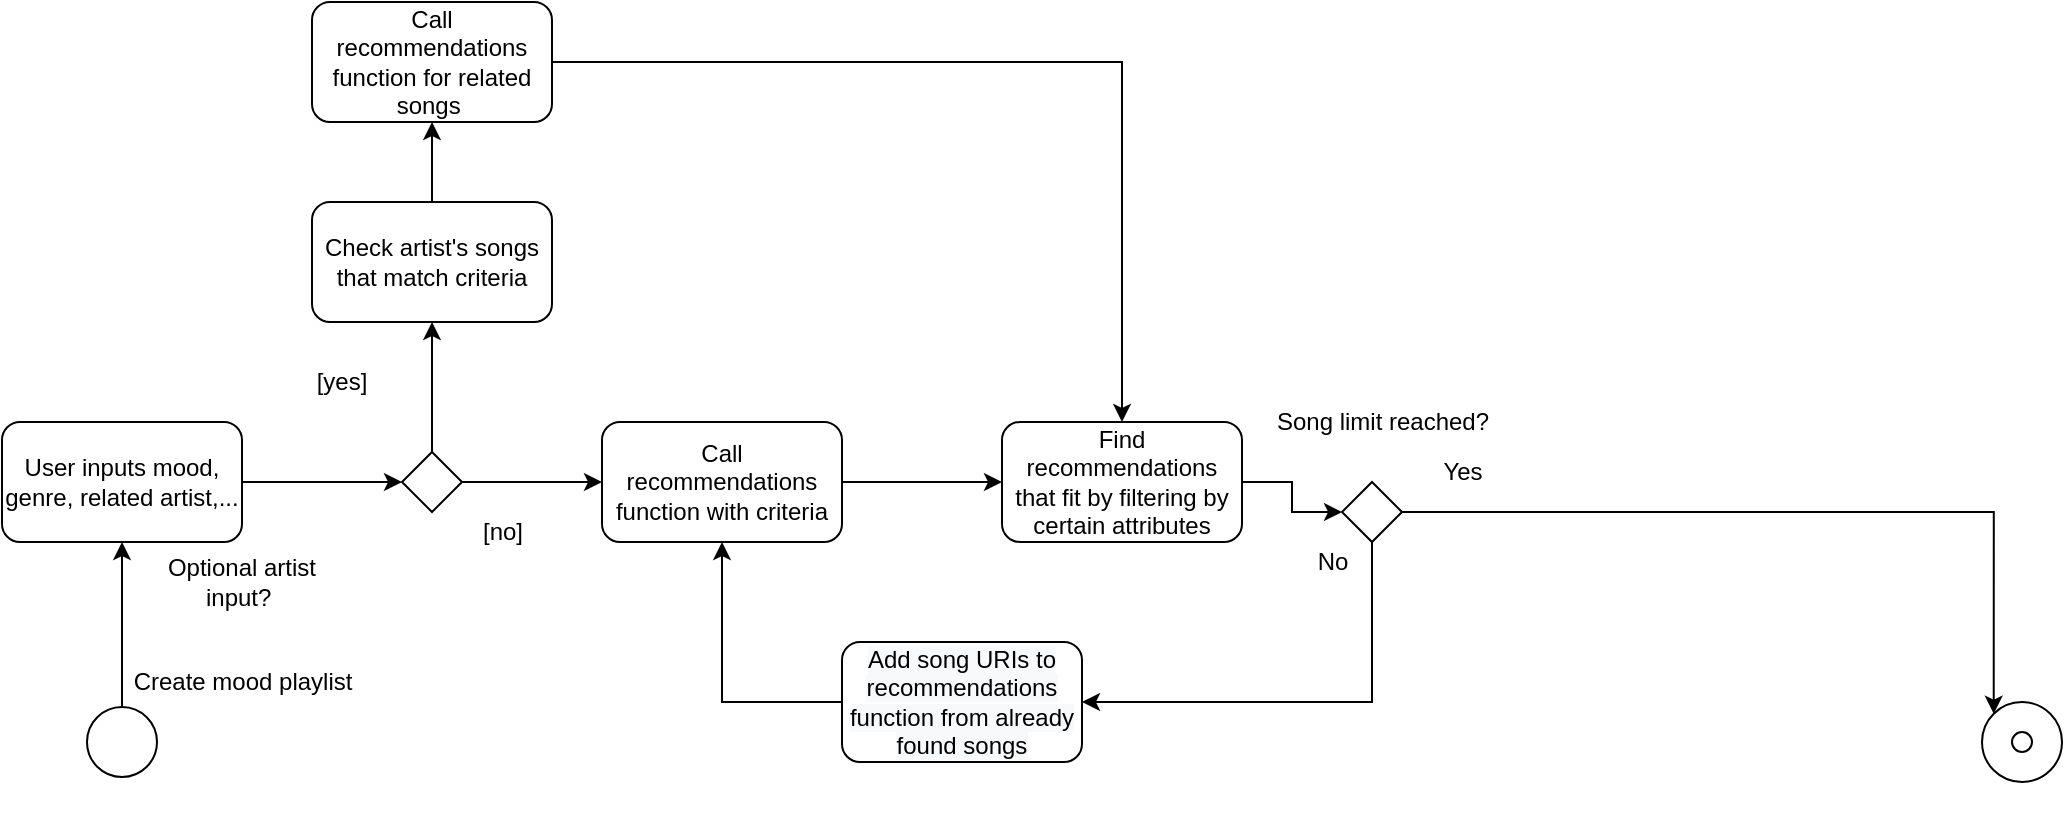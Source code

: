 <mxfile version="13.4.5" type="github">
  <diagram id="cR5MZWuLuvT774PmLJx_" name="Page-1">
    <mxGraphModel dx="1422" dy="794" grid="1" gridSize="10" guides="1" tooltips="1" connect="1" arrows="1" fold="1" page="1" pageScale="1" pageWidth="1600" pageHeight="900" math="0" shadow="0">
      <root>
        <mxCell id="0" />
        <mxCell id="1" parent="0" />
        <mxCell id="oVJjaK6qQnAcER31GJub-1" value="" style="ellipse;whiteSpace=wrap;html=1;aspect=fixed;" parent="1" vertex="1">
          <mxGeometry x="1020" y="400" width="40" height="40" as="geometry" />
        </mxCell>
        <mxCell id="E7bGlai2QmCmUidpkaRe-5" style="edgeStyle=orthogonalEdgeStyle;rounded=0;orthogonalLoop=1;jettySize=auto;html=1;exitX=0.5;exitY=0;exitDx=0;exitDy=0;entryX=0.5;entryY=1;entryDx=0;entryDy=0;" parent="1" source="OjRiXzT8_7qGMzPnmepB-2" target="E7bGlai2QmCmUidpkaRe-3" edge="1">
          <mxGeometry relative="1" as="geometry" />
        </mxCell>
        <mxCell id="OjRiXzT8_7qGMzPnmepB-2" value="" style="ellipse;whiteSpace=wrap;html=1;aspect=fixed;" parent="1" vertex="1">
          <mxGeometry x="72.5" y="402.5" width="35" height="35" as="geometry" />
        </mxCell>
        <mxCell id="OjRiXzT8_7qGMzPnmepB-1" value="" style="ellipse;whiteSpace=wrap;html=1;aspect=fixed;" parent="1" vertex="1">
          <mxGeometry x="1035" y="415" width="10" height="10" as="geometry" />
        </mxCell>
        <mxCell id="E7bGlai2QmCmUidpkaRe-10" style="edgeStyle=orthogonalEdgeStyle;rounded=0;orthogonalLoop=1;jettySize=auto;html=1;exitX=1;exitY=0.5;exitDx=0;exitDy=0;entryX=0;entryY=0.5;entryDx=0;entryDy=0;" parent="1" source="E7bGlai2QmCmUidpkaRe-3" target="E7bGlai2QmCmUidpkaRe-7" edge="1">
          <mxGeometry relative="1" as="geometry" />
        </mxCell>
        <mxCell id="E7bGlai2QmCmUidpkaRe-3" value="User inputs mood, genre, related artist,..." style="rounded=1;whiteSpace=wrap;html=1;" parent="1" vertex="1">
          <mxGeometry x="30" y="260" width="120" height="60" as="geometry" />
        </mxCell>
        <mxCell id="E7bGlai2QmCmUidpkaRe-4" value="Create mood playlist" style="text;html=1;align=center;verticalAlign=middle;resizable=0;points=[];autosize=1;" parent="1" vertex="1">
          <mxGeometry x="90" y="380" width="120" height="20" as="geometry" />
        </mxCell>
        <mxCell id="E7bGlai2QmCmUidpkaRe-17" style="edgeStyle=orthogonalEdgeStyle;rounded=0;orthogonalLoop=1;jettySize=auto;html=1;exitX=0.5;exitY=0;exitDx=0;exitDy=0;entryX=0.5;entryY=1;entryDx=0;entryDy=0;" parent="1" source="E7bGlai2QmCmUidpkaRe-7" target="E7bGlai2QmCmUidpkaRe-14" edge="1">
          <mxGeometry relative="1" as="geometry" />
        </mxCell>
        <mxCell id="E7bGlai2QmCmUidpkaRe-21" style="edgeStyle=orthogonalEdgeStyle;rounded=0;orthogonalLoop=1;jettySize=auto;html=1;exitX=1;exitY=0.5;exitDx=0;exitDy=0;entryX=0;entryY=0.5;entryDx=0;entryDy=0;" parent="1" source="E7bGlai2QmCmUidpkaRe-7" target="E7bGlai2QmCmUidpkaRe-20" edge="1">
          <mxGeometry relative="1" as="geometry" />
        </mxCell>
        <mxCell id="E7bGlai2QmCmUidpkaRe-7" value="" style="rhombus;whiteSpace=wrap;html=1;" parent="1" vertex="1">
          <mxGeometry x="230" y="275" width="30" height="30" as="geometry" />
        </mxCell>
        <mxCell id="E7bGlai2QmCmUidpkaRe-12" value="Optional artist input?&amp;nbsp;" style="text;html=1;strokeColor=none;fillColor=none;align=center;verticalAlign=middle;whiteSpace=wrap;rounded=0;" parent="1" vertex="1">
          <mxGeometry x="100" y="330" width="100" height="20" as="geometry" />
        </mxCell>
        <mxCell id="E7bGlai2QmCmUidpkaRe-13" value="[yes]" style="text;html=1;strokeColor=none;fillColor=none;align=center;verticalAlign=middle;whiteSpace=wrap;rounded=0;" parent="1" vertex="1">
          <mxGeometry x="180" y="230" width="40" height="20" as="geometry" />
        </mxCell>
        <mxCell id="E7bGlai2QmCmUidpkaRe-18" style="edgeStyle=orthogonalEdgeStyle;rounded=0;orthogonalLoop=1;jettySize=auto;html=1;exitX=0.5;exitY=0;exitDx=0;exitDy=0;entryX=0.5;entryY=1;entryDx=0;entryDy=0;" parent="1" source="E7bGlai2QmCmUidpkaRe-14" target="E7bGlai2QmCmUidpkaRe-15" edge="1">
          <mxGeometry relative="1" as="geometry" />
        </mxCell>
        <mxCell id="E7bGlai2QmCmUidpkaRe-14" value="Check artist&#39;s songs that match criteria" style="rounded=1;whiteSpace=wrap;html=1;" parent="1" vertex="1">
          <mxGeometry x="185" y="150" width="120" height="60" as="geometry" />
        </mxCell>
        <mxCell id="bcWfCiXGso15O_stHYik-7" style="edgeStyle=orthogonalEdgeStyle;rounded=0;orthogonalLoop=1;jettySize=auto;html=1;exitX=1;exitY=0.5;exitDx=0;exitDy=0;entryX=0.5;entryY=0;entryDx=0;entryDy=0;" edge="1" parent="1" source="E7bGlai2QmCmUidpkaRe-15" target="E7bGlai2QmCmUidpkaRe-22">
          <mxGeometry relative="1" as="geometry" />
        </mxCell>
        <mxCell id="E7bGlai2QmCmUidpkaRe-15" value="Call recommendations function for related songs&amp;nbsp;" style="rounded=1;whiteSpace=wrap;html=1;" parent="1" vertex="1">
          <mxGeometry x="185" y="50" width="120" height="60" as="geometry" />
        </mxCell>
        <mxCell id="E7bGlai2QmCmUidpkaRe-19" value="[no]" style="text;html=1;align=center;verticalAlign=middle;resizable=0;points=[];autosize=1;" parent="1" vertex="1">
          <mxGeometry x="260" y="305" width="40" height="20" as="geometry" />
        </mxCell>
        <mxCell id="E7bGlai2QmCmUidpkaRe-23" style="edgeStyle=orthogonalEdgeStyle;rounded=0;orthogonalLoop=1;jettySize=auto;html=1;exitX=1;exitY=0.5;exitDx=0;exitDy=0;entryX=0;entryY=0.5;entryDx=0;entryDy=0;" parent="1" source="E7bGlai2QmCmUidpkaRe-20" target="E7bGlai2QmCmUidpkaRe-22" edge="1">
          <mxGeometry relative="1" as="geometry" />
        </mxCell>
        <mxCell id="E7bGlai2QmCmUidpkaRe-20" value="Call recommendations function with criteria" style="rounded=1;whiteSpace=wrap;html=1;" parent="1" vertex="1">
          <mxGeometry x="330" y="260" width="120" height="60" as="geometry" />
        </mxCell>
        <mxCell id="bcWfCiXGso15O_stHYik-6" style="edgeStyle=orthogonalEdgeStyle;rounded=0;orthogonalLoop=1;jettySize=auto;html=1;exitX=1;exitY=0.5;exitDx=0;exitDy=0;entryX=0;entryY=0.5;entryDx=0;entryDy=0;" edge="1" parent="1" source="E7bGlai2QmCmUidpkaRe-22" target="bcWfCiXGso15O_stHYik-2">
          <mxGeometry relative="1" as="geometry" />
        </mxCell>
        <mxCell id="E7bGlai2QmCmUidpkaRe-22" value="Find recommendations that fit by filtering by certain attributes" style="rounded=1;whiteSpace=wrap;html=1;" parent="1" vertex="1">
          <mxGeometry x="530" y="260" width="120" height="60" as="geometry" />
        </mxCell>
        <mxCell id="bcWfCiXGso15O_stHYik-8" style="edgeStyle=orthogonalEdgeStyle;rounded=0;orthogonalLoop=1;jettySize=auto;html=1;exitX=1;exitY=0.5;exitDx=0;exitDy=0;entryX=0;entryY=0;entryDx=0;entryDy=0;" edge="1" parent="1" source="bcWfCiXGso15O_stHYik-2" target="oVJjaK6qQnAcER31GJub-1">
          <mxGeometry relative="1" as="geometry" />
        </mxCell>
        <mxCell id="bcWfCiXGso15O_stHYik-11" style="edgeStyle=orthogonalEdgeStyle;rounded=0;orthogonalLoop=1;jettySize=auto;html=1;exitX=0.5;exitY=1;exitDx=0;exitDy=0;entryX=1;entryY=0.5;entryDx=0;entryDy=0;" edge="1" parent="1" source="bcWfCiXGso15O_stHYik-2" target="bcWfCiXGso15O_stHYik-10">
          <mxGeometry relative="1" as="geometry" />
        </mxCell>
        <mxCell id="bcWfCiXGso15O_stHYik-2" value="" style="rhombus;whiteSpace=wrap;html=1;" vertex="1" parent="1">
          <mxGeometry x="700" y="290" width="30" height="30" as="geometry" />
        </mxCell>
        <mxCell id="2" value="Song limit reached?" style="text;html=1;align=center;verticalAlign=middle;resizable=0;points=[];autosize=1;" vertex="1" parent="1">
          <mxGeometry x="660" y="250" width="120" height="20" as="geometry" />
        </mxCell>
        <mxCell id="bcWfCiXGso15O_stHYik-3" value="Yes" style="text;html=1;align=center;verticalAlign=middle;resizable=0;points=[];autosize=1;" vertex="1" parent="1">
          <mxGeometry x="740" y="275" width="40" height="20" as="geometry" />
        </mxCell>
        <mxCell id="bcWfCiXGso15O_stHYik-4" value="No&lt;br&gt;" style="text;html=1;align=center;verticalAlign=middle;resizable=0;points=[];autosize=1;" vertex="1" parent="1">
          <mxGeometry x="680" y="320" width="30" height="20" as="geometry" />
        </mxCell>
        <mxCell id="bcWfCiXGso15O_stHYik-12" style="edgeStyle=orthogonalEdgeStyle;rounded=0;orthogonalLoop=1;jettySize=auto;html=1;exitX=0;exitY=0.5;exitDx=0;exitDy=0;entryX=0.5;entryY=1;entryDx=0;entryDy=0;" edge="1" parent="1" source="bcWfCiXGso15O_stHYik-10" target="E7bGlai2QmCmUidpkaRe-20">
          <mxGeometry relative="1" as="geometry" />
        </mxCell>
        <mxCell id="bcWfCiXGso15O_stHYik-10" value="&#xa;&#xa;&lt;span style=&quot;color: rgb(0, 0, 0); font-family: helvetica; font-size: 12px; font-style: normal; font-weight: 400; letter-spacing: normal; text-align: center; text-indent: 0px; text-transform: none; word-spacing: 0px; background-color: rgb(248, 249, 250); display: inline; float: none;&quot;&gt;Add song URIs to recommendations function from already found songs&lt;/span&gt;&#xa;&#xa;" style="rounded=1;whiteSpace=wrap;html=1;" vertex="1" parent="1">
          <mxGeometry x="450" y="370" width="120" height="60" as="geometry" />
        </mxCell>
      </root>
    </mxGraphModel>
  </diagram>
</mxfile>
